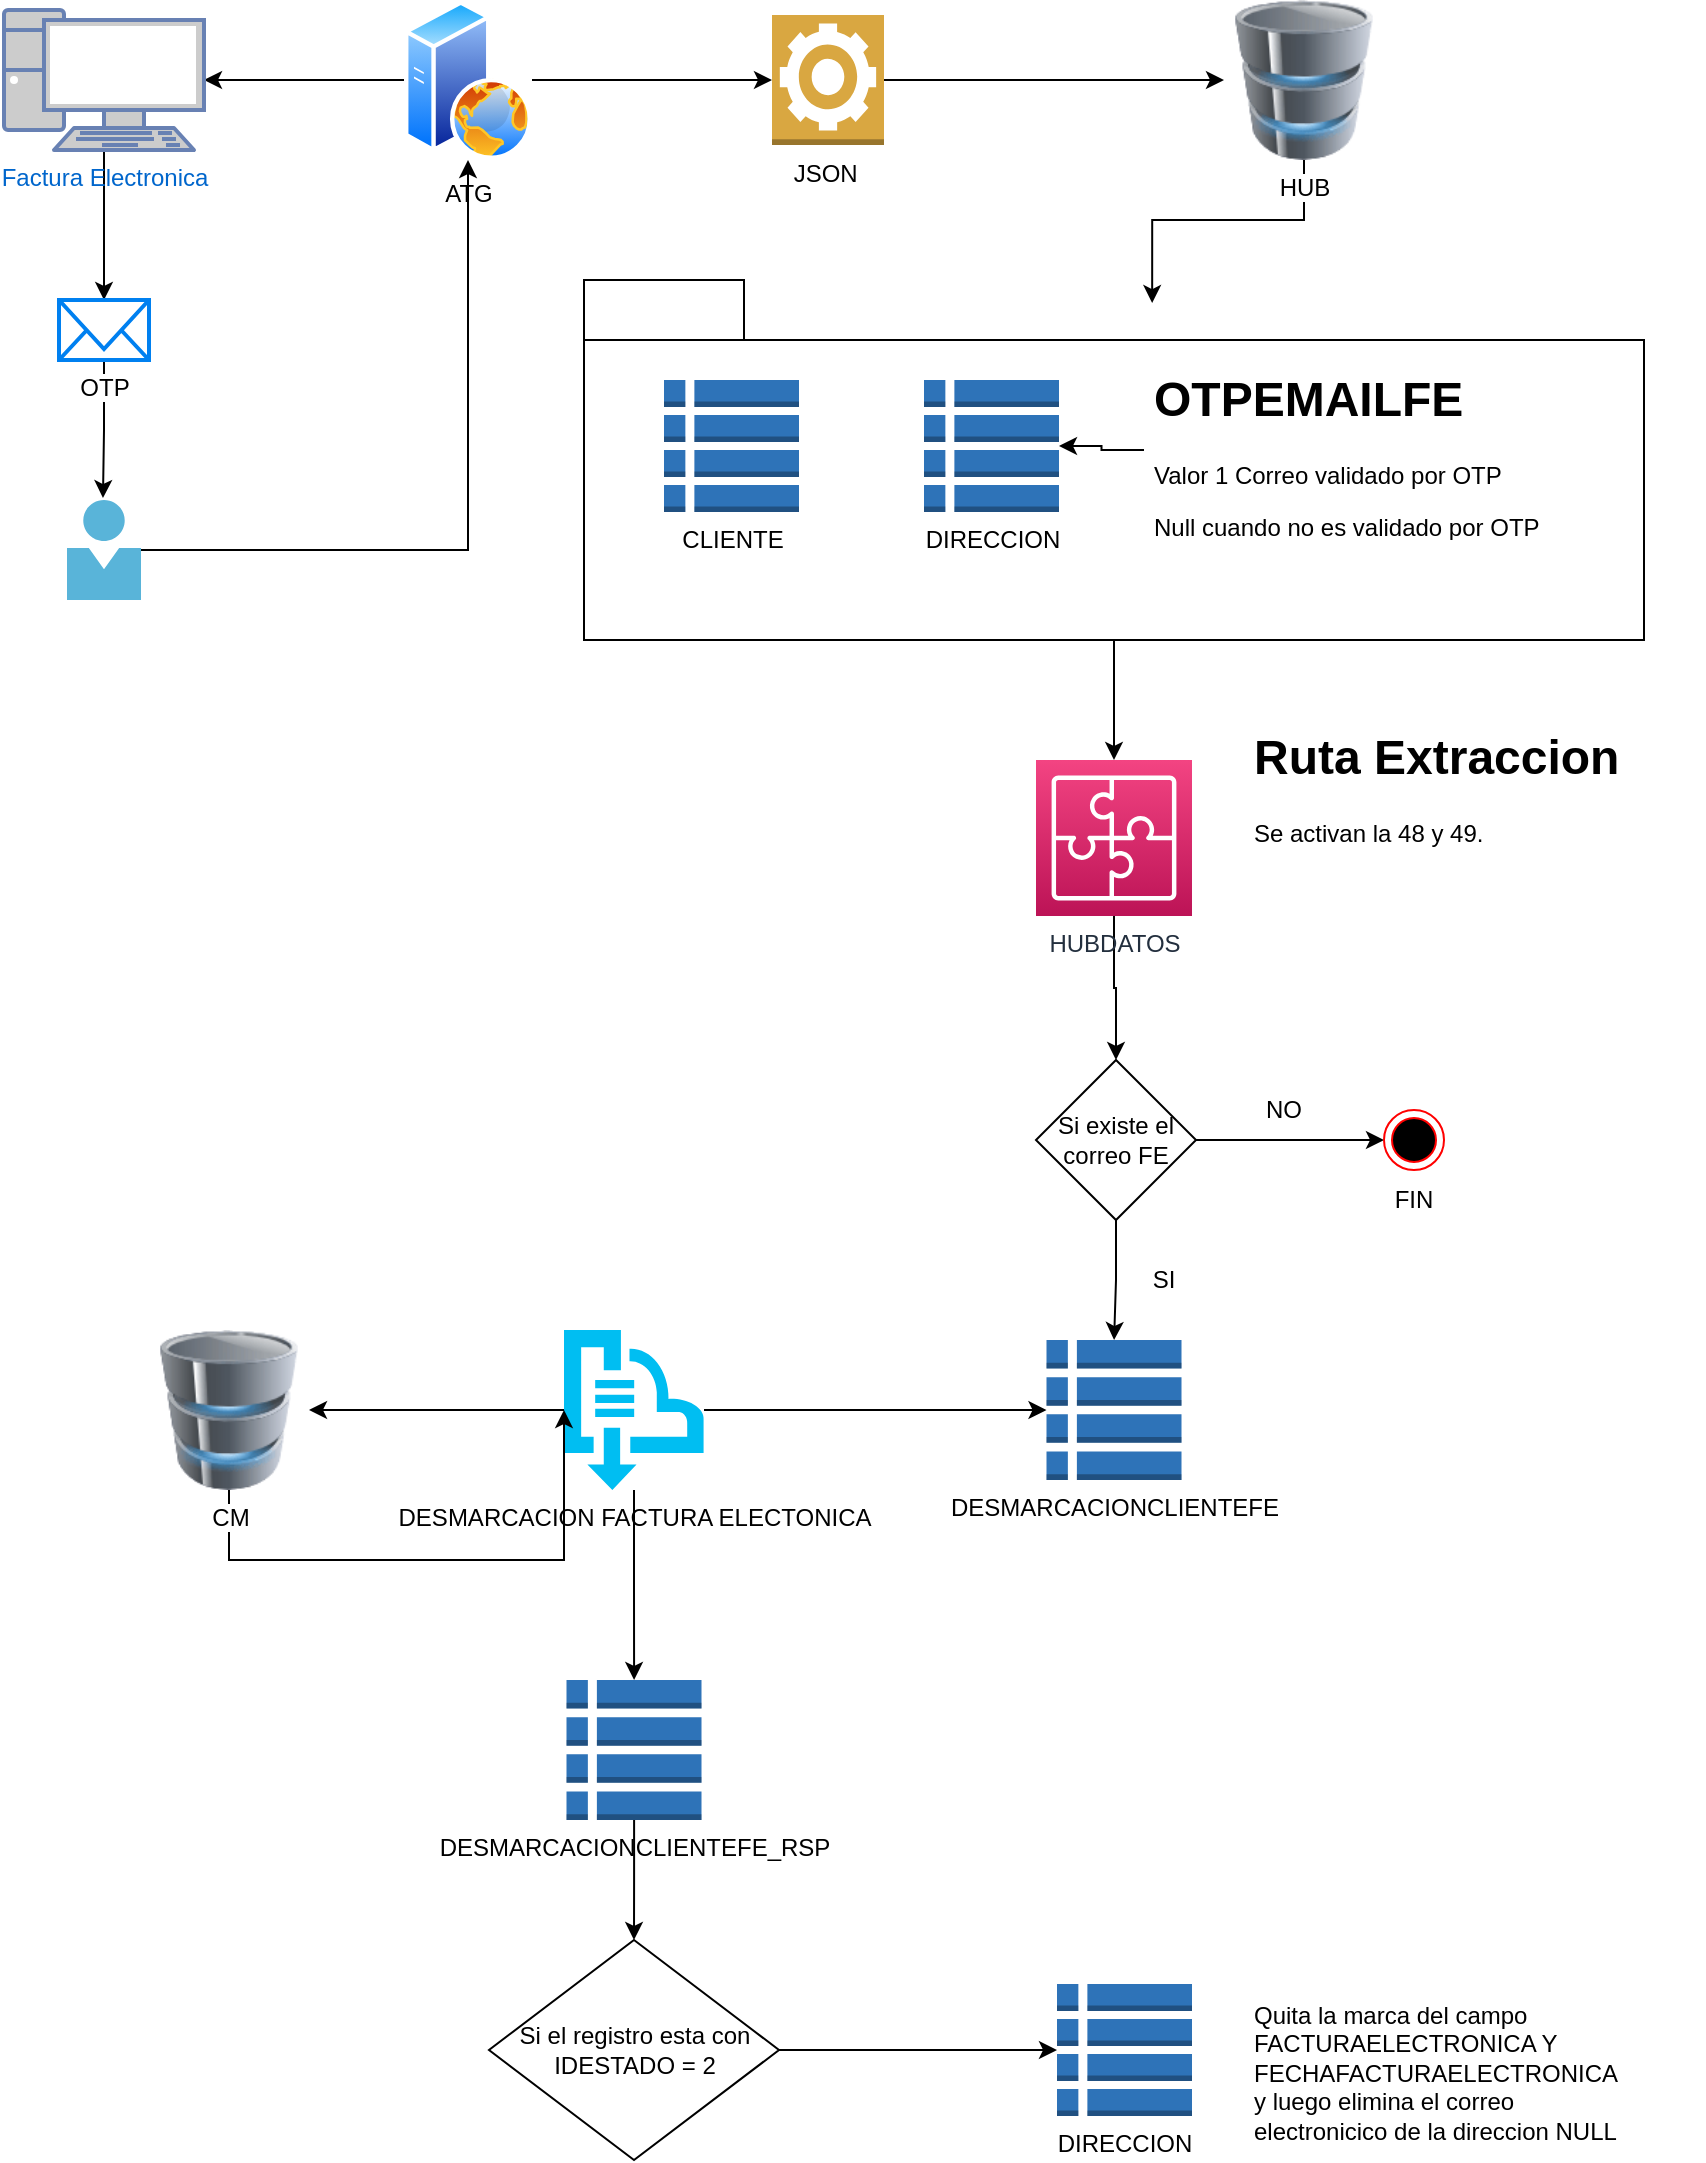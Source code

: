<mxfile version="14.8.2" type="github">
  <diagram id="J-QG8xG0Ma3vYG8HvlZx" name="Page-1">
    <mxGraphModel dx="1422" dy="762" grid="1" gridSize="10" guides="1" tooltips="1" connect="1" arrows="1" fold="1" page="1" pageScale="1" pageWidth="827" pageHeight="1169" math="0" shadow="0">
      <root>
        <mxCell id="0" />
        <mxCell id="1" parent="0" />
        <mxCell id="cg6qyNsfiilicNUIA_CG-3" value="" style="edgeStyle=orthogonalEdgeStyle;rounded=0;orthogonalLoop=1;jettySize=auto;html=1;" edge="1" parent="1" source="cg6qyNsfiilicNUIA_CG-1" target="cg6qyNsfiilicNUIA_CG-2">
          <mxGeometry relative="1" as="geometry" />
        </mxCell>
        <mxCell id="cg6qyNsfiilicNUIA_CG-10" style="edgeStyle=orthogonalEdgeStyle;rounded=0;orthogonalLoop=1;jettySize=auto;html=1;entryX=0;entryY=0.5;entryDx=0;entryDy=0;entryPerimeter=0;" edge="1" parent="1" source="cg6qyNsfiilicNUIA_CG-1" target="cg6qyNsfiilicNUIA_CG-9">
          <mxGeometry relative="1" as="geometry" />
        </mxCell>
        <mxCell id="cg6qyNsfiilicNUIA_CG-1" value="ATG" style="aspect=fixed;perimeter=ellipsePerimeter;html=1;align=center;shadow=0;dashed=0;spacingTop=3;image;image=img/lib/active_directory/web_server.svg;" vertex="1" parent="1">
          <mxGeometry x="230" y="30" width="64" height="80" as="geometry" />
        </mxCell>
        <mxCell id="cg6qyNsfiilicNUIA_CG-5" style="edgeStyle=orthogonalEdgeStyle;rounded=0;orthogonalLoop=1;jettySize=auto;html=1;" edge="1" parent="1" source="cg6qyNsfiilicNUIA_CG-2" target="cg6qyNsfiilicNUIA_CG-4">
          <mxGeometry relative="1" as="geometry" />
        </mxCell>
        <mxCell id="cg6qyNsfiilicNUIA_CG-2" value="Factura Electronica" style="fontColor=#0066CC;verticalAlign=top;verticalLabelPosition=bottom;labelPosition=center;align=center;html=1;outlineConnect=0;fillColor=#CCCCCC;strokeColor=#6881B3;gradientColor=none;gradientDirection=north;strokeWidth=2;shape=mxgraph.networks.pc;" vertex="1" parent="1">
          <mxGeometry x="30" y="35" width="100" height="70" as="geometry" />
        </mxCell>
        <mxCell id="cg6qyNsfiilicNUIA_CG-7" style="edgeStyle=orthogonalEdgeStyle;rounded=0;orthogonalLoop=1;jettySize=auto;html=1;entryX=0.486;entryY=-0.02;entryDx=0;entryDy=0;entryPerimeter=0;" edge="1" parent="1" source="cg6qyNsfiilicNUIA_CG-4" target="cg6qyNsfiilicNUIA_CG-6">
          <mxGeometry relative="1" as="geometry" />
        </mxCell>
        <mxCell id="cg6qyNsfiilicNUIA_CG-4" value="OTP" style="html=1;verticalLabelPosition=bottom;align=center;labelBackgroundColor=#ffffff;verticalAlign=top;strokeWidth=2;strokeColor=#0080F0;shadow=0;dashed=0;shape=mxgraph.ios7.icons.mail;" vertex="1" parent="1">
          <mxGeometry x="57.5" y="180" width="45" height="30" as="geometry" />
        </mxCell>
        <mxCell id="cg6qyNsfiilicNUIA_CG-8" style="edgeStyle=orthogonalEdgeStyle;rounded=0;orthogonalLoop=1;jettySize=auto;html=1;" edge="1" parent="1" source="cg6qyNsfiilicNUIA_CG-6" target="cg6qyNsfiilicNUIA_CG-1">
          <mxGeometry relative="1" as="geometry" />
        </mxCell>
        <mxCell id="cg6qyNsfiilicNUIA_CG-6" value="" style="aspect=fixed;html=1;points=[];align=center;image;fontSize=12;image=img/lib/mscae/Person.svg;" vertex="1" parent="1">
          <mxGeometry x="61.5" y="280" width="37" height="50" as="geometry" />
        </mxCell>
        <mxCell id="cg6qyNsfiilicNUIA_CG-12" style="edgeStyle=orthogonalEdgeStyle;rounded=0;orthogonalLoop=1;jettySize=auto;html=1;" edge="1" parent="1" source="cg6qyNsfiilicNUIA_CG-9" target="cg6qyNsfiilicNUIA_CG-11">
          <mxGeometry relative="1" as="geometry" />
        </mxCell>
        <mxCell id="cg6qyNsfiilicNUIA_CG-9" value="JSON&amp;nbsp;" style="outlineConnect=0;dashed=0;verticalLabelPosition=bottom;verticalAlign=top;align=center;html=1;shape=mxgraph.aws3.worker;fillColor=#D9A741;gradientColor=none;" vertex="1" parent="1">
          <mxGeometry x="414" y="37.5" width="56" height="65" as="geometry" />
        </mxCell>
        <mxCell id="cg6qyNsfiilicNUIA_CG-16" style="edgeStyle=orthogonalEdgeStyle;rounded=0;orthogonalLoop=1;jettySize=auto;html=1;entryX=0.536;entryY=0.064;entryDx=0;entryDy=0;entryPerimeter=0;" edge="1" parent="1" source="cg6qyNsfiilicNUIA_CG-11" target="cg6qyNsfiilicNUIA_CG-15">
          <mxGeometry relative="1" as="geometry" />
        </mxCell>
        <mxCell id="cg6qyNsfiilicNUIA_CG-11" value="HUB" style="image;html=1;image=img/lib/clip_art/computers/Database_128x128.png" vertex="1" parent="1">
          <mxGeometry x="640" y="30" width="80" height="80" as="geometry" />
        </mxCell>
        <mxCell id="cg6qyNsfiilicNUIA_CG-21" style="edgeStyle=orthogonalEdgeStyle;rounded=0;orthogonalLoop=1;jettySize=auto;html=1;" edge="1" parent="1" source="cg6qyNsfiilicNUIA_CG-15" target="cg6qyNsfiilicNUIA_CG-20">
          <mxGeometry relative="1" as="geometry" />
        </mxCell>
        <mxCell id="cg6qyNsfiilicNUIA_CG-15" value="" style="shape=folder;fontStyle=1;tabWidth=80;tabHeight=30;tabPosition=left;html=1;boundedLbl=1;" vertex="1" parent="1">
          <mxGeometry x="320" y="170" width="530" height="180" as="geometry" />
        </mxCell>
        <mxCell id="cg6qyNsfiilicNUIA_CG-13" value="CLIENTE" style="outlineConnect=0;dashed=0;verticalLabelPosition=bottom;verticalAlign=top;align=center;html=1;shape=mxgraph.aws3.table;fillColor=#2E73B8;gradientColor=none;" vertex="1" parent="1">
          <mxGeometry x="360" y="220" width="67.5" height="66" as="geometry" />
        </mxCell>
        <mxCell id="cg6qyNsfiilicNUIA_CG-17" value="DIRECCION" style="outlineConnect=0;dashed=0;verticalLabelPosition=bottom;verticalAlign=top;align=center;html=1;shape=mxgraph.aws3.table;fillColor=#2E73B8;gradientColor=none;" vertex="1" parent="1">
          <mxGeometry x="490" y="220" width="67.5" height="66" as="geometry" />
        </mxCell>
        <mxCell id="cg6qyNsfiilicNUIA_CG-19" value="" style="edgeStyle=orthogonalEdgeStyle;rounded=0;orthogonalLoop=1;jettySize=auto;html=1;" edge="1" parent="1" source="cg6qyNsfiilicNUIA_CG-18" target="cg6qyNsfiilicNUIA_CG-17">
          <mxGeometry relative="1" as="geometry" />
        </mxCell>
        <mxCell id="cg6qyNsfiilicNUIA_CG-18" value="&lt;h1&gt;OTPEMAILFE&lt;/h1&gt;&lt;p&gt;Valor 1 Correo validado por OTP&lt;/p&gt;&lt;p&gt;Null cuando no es validado por OTP&lt;/p&gt;" style="text;html=1;strokeColor=none;fillColor=none;spacing=5;spacingTop=-20;whiteSpace=wrap;overflow=hidden;rounded=0;" vertex="1" parent="1">
          <mxGeometry x="600" y="210" width="210" height="90" as="geometry" />
        </mxCell>
        <mxCell id="cg6qyNsfiilicNUIA_CG-27" style="edgeStyle=orthogonalEdgeStyle;rounded=0;orthogonalLoop=1;jettySize=auto;html=1;entryX=0.5;entryY=0;entryDx=0;entryDy=0;" edge="1" parent="1" source="cg6qyNsfiilicNUIA_CG-20" target="cg6qyNsfiilicNUIA_CG-23">
          <mxGeometry relative="1" as="geometry" />
        </mxCell>
        <mxCell id="cg6qyNsfiilicNUIA_CG-20" value="HUBDATOS" style="points=[[0,0,0],[0.25,0,0],[0.5,0,0],[0.75,0,0],[1,0,0],[0,1,0],[0.25,1,0],[0.5,1,0],[0.75,1,0],[1,1,0],[0,0.25,0],[0,0.5,0],[0,0.75,0],[1,0.25,0],[1,0.5,0],[1,0.75,0]];outlineConnect=0;fontColor=#232F3E;gradientColor=#F34482;gradientDirection=north;fillColor=#BC1356;strokeColor=#ffffff;dashed=0;verticalLabelPosition=bottom;verticalAlign=top;align=center;html=1;fontSize=12;fontStyle=0;aspect=fixed;shape=mxgraph.aws4.resourceIcon;resIcon=mxgraph.aws4.application_integration;" vertex="1" parent="1">
          <mxGeometry x="546" y="410" width="78" height="78" as="geometry" />
        </mxCell>
        <mxCell id="cg6qyNsfiilicNUIA_CG-22" value="&lt;h1&gt;Ruta Extraccion&lt;/h1&gt;&lt;p&gt;Se activan la 48 y 49.&lt;/p&gt;" style="text;html=1;strokeColor=none;fillColor=none;spacing=5;spacingTop=-20;whiteSpace=wrap;overflow=hidden;rounded=0;" vertex="1" parent="1">
          <mxGeometry x="650" y="389" width="230" height="91" as="geometry" />
        </mxCell>
        <mxCell id="cg6qyNsfiilicNUIA_CG-25" style="edgeStyle=orthogonalEdgeStyle;rounded=0;orthogonalLoop=1;jettySize=auto;html=1;" edge="1" parent="1" source="cg6qyNsfiilicNUIA_CG-23" target="cg6qyNsfiilicNUIA_CG-24">
          <mxGeometry relative="1" as="geometry" />
        </mxCell>
        <mxCell id="cg6qyNsfiilicNUIA_CG-43" style="edgeStyle=orthogonalEdgeStyle;rounded=0;orthogonalLoop=1;jettySize=auto;html=1;entryX=0;entryY=0.5;entryDx=0;entryDy=0;" edge="1" parent="1" source="cg6qyNsfiilicNUIA_CG-23" target="cg6qyNsfiilicNUIA_CG-42">
          <mxGeometry relative="1" as="geometry" />
        </mxCell>
        <mxCell id="cg6qyNsfiilicNUIA_CG-23" value="Si existe el correo FE" style="rhombus;whiteSpace=wrap;html=1;" vertex="1" parent="1">
          <mxGeometry x="546" y="560" width="80" height="80" as="geometry" />
        </mxCell>
        <mxCell id="cg6qyNsfiilicNUIA_CG-24" value="DESMARCACIONCLIENTEFE" style="outlineConnect=0;dashed=0;verticalLabelPosition=bottom;verticalAlign=top;align=center;html=1;shape=mxgraph.aws3.table;fillColor=#2E73B8;gradientColor=none;" vertex="1" parent="1">
          <mxGeometry x="551.25" y="700" width="67.5" height="70" as="geometry" />
        </mxCell>
        <mxCell id="cg6qyNsfiilicNUIA_CG-26" value="SI" style="text;html=1;strokeColor=none;fillColor=none;align=center;verticalAlign=middle;whiteSpace=wrap;rounded=0;" vertex="1" parent="1">
          <mxGeometry x="590" y="660" width="40" height="20" as="geometry" />
        </mxCell>
        <mxCell id="cg6qyNsfiilicNUIA_CG-29" style="edgeStyle=orthogonalEdgeStyle;rounded=0;orthogonalLoop=1;jettySize=auto;html=1;entryX=0;entryY=0.5;entryDx=0;entryDy=0;entryPerimeter=0;" edge="1" parent="1" source="cg6qyNsfiilicNUIA_CG-28" target="cg6qyNsfiilicNUIA_CG-24">
          <mxGeometry relative="1" as="geometry" />
        </mxCell>
        <mxCell id="cg6qyNsfiilicNUIA_CG-31" style="edgeStyle=orthogonalEdgeStyle;rounded=0;orthogonalLoop=1;jettySize=auto;html=1;" edge="1" parent="1" source="cg6qyNsfiilicNUIA_CG-28" target="cg6qyNsfiilicNUIA_CG-30">
          <mxGeometry relative="1" as="geometry" />
        </mxCell>
        <mxCell id="cg6qyNsfiilicNUIA_CG-34" style="edgeStyle=orthogonalEdgeStyle;rounded=0;orthogonalLoop=1;jettySize=auto;html=1;" edge="1" parent="1" source="cg6qyNsfiilicNUIA_CG-28" target="cg6qyNsfiilicNUIA_CG-32">
          <mxGeometry relative="1" as="geometry" />
        </mxCell>
        <mxCell id="cg6qyNsfiilicNUIA_CG-28" value="DESMARCACION FACTURA ELECTONICA" style="verticalLabelPosition=bottom;html=1;verticalAlign=top;align=center;strokeColor=none;fillColor=#00BEF2;shape=mxgraph.azure.service_bus;pointerEvents=1;" vertex="1" parent="1">
          <mxGeometry x="310" y="695" width="70" height="80" as="geometry" />
        </mxCell>
        <mxCell id="cg6qyNsfiilicNUIA_CG-33" style="edgeStyle=orthogonalEdgeStyle;rounded=0;orthogonalLoop=1;jettySize=auto;html=1;entryX=0;entryY=0.5;entryDx=0;entryDy=0;entryPerimeter=0;" edge="1" parent="1" source="cg6qyNsfiilicNUIA_CG-30" target="cg6qyNsfiilicNUIA_CG-28">
          <mxGeometry relative="1" as="geometry">
            <Array as="points">
              <mxPoint x="143" y="810" />
              <mxPoint x="310" y="810" />
            </Array>
          </mxGeometry>
        </mxCell>
        <mxCell id="cg6qyNsfiilicNUIA_CG-30" value="CM" style="image;html=1;image=img/lib/clip_art/computers/Database_128x128.png" vertex="1" parent="1">
          <mxGeometry x="102.5" y="695" width="80" height="80" as="geometry" />
        </mxCell>
        <mxCell id="cg6qyNsfiilicNUIA_CG-38" style="edgeStyle=orthogonalEdgeStyle;rounded=0;orthogonalLoop=1;jettySize=auto;html=1;entryX=0.5;entryY=0;entryDx=0;entryDy=0;" edge="1" parent="1" source="cg6qyNsfiilicNUIA_CG-32" target="cg6qyNsfiilicNUIA_CG-37">
          <mxGeometry relative="1" as="geometry" />
        </mxCell>
        <mxCell id="cg6qyNsfiilicNUIA_CG-32" value="DESMARCACIONCLIENTEFE_RSP" style="outlineConnect=0;dashed=0;verticalLabelPosition=bottom;verticalAlign=top;align=center;html=1;shape=mxgraph.aws3.table;fillColor=#2E73B8;gradientColor=none;" vertex="1" parent="1">
          <mxGeometry x="311.25" y="870" width="67.5" height="70" as="geometry" />
        </mxCell>
        <mxCell id="cg6qyNsfiilicNUIA_CG-40" style="edgeStyle=orthogonalEdgeStyle;rounded=0;orthogonalLoop=1;jettySize=auto;html=1;entryX=0;entryY=0.5;entryDx=0;entryDy=0;entryPerimeter=0;" edge="1" parent="1" source="cg6qyNsfiilicNUIA_CG-37" target="cg6qyNsfiilicNUIA_CG-39">
          <mxGeometry relative="1" as="geometry" />
        </mxCell>
        <mxCell id="cg6qyNsfiilicNUIA_CG-37" value="Si el registro esta con IDESTADO = 2" style="rhombus;whiteSpace=wrap;html=1;" vertex="1" parent="1">
          <mxGeometry x="272.5" y="1000" width="145" height="110" as="geometry" />
        </mxCell>
        <mxCell id="cg6qyNsfiilicNUIA_CG-39" value="DIRECCION" style="outlineConnect=0;dashed=0;verticalLabelPosition=bottom;verticalAlign=top;align=center;html=1;shape=mxgraph.aws3.table;fillColor=#2E73B8;gradientColor=none;" vertex="1" parent="1">
          <mxGeometry x="556.5" y="1022" width="67.5" height="66" as="geometry" />
        </mxCell>
        <mxCell id="cg6qyNsfiilicNUIA_CG-41" value="&lt;h1&gt;&lt;br&gt;&lt;/h1&gt;&lt;p&gt;Quita la marca del campo FACTURAELECTRONICA Y FECHAFACTURAELECTRONICA, y luego elimina el correo electronicico de la direccion NULL&lt;span&gt;.&lt;/span&gt;&lt;/p&gt;" style="text;html=1;strokeColor=none;fillColor=none;spacing=5;spacingTop=-20;whiteSpace=wrap;overflow=hidden;rounded=0;" vertex="1" parent="1">
          <mxGeometry x="650" y="980" width="190" height="120" as="geometry" />
        </mxCell>
        <mxCell id="cg6qyNsfiilicNUIA_CG-42" value="" style="ellipse;html=1;shape=endState;fillColor=#000000;strokeColor=#ff0000;" vertex="1" parent="1">
          <mxGeometry x="720" y="585" width="30" height="30" as="geometry" />
        </mxCell>
        <mxCell id="cg6qyNsfiilicNUIA_CG-44" value="NO" style="text;html=1;strokeColor=none;fillColor=none;align=center;verticalAlign=middle;whiteSpace=wrap;rounded=0;" vertex="1" parent="1">
          <mxGeometry x="650" y="575" width="40" height="20" as="geometry" />
        </mxCell>
        <mxCell id="cg6qyNsfiilicNUIA_CG-45" value="FIN" style="text;html=1;strokeColor=none;fillColor=none;align=center;verticalAlign=middle;whiteSpace=wrap;rounded=0;" vertex="1" parent="1">
          <mxGeometry x="715" y="620" width="40" height="20" as="geometry" />
        </mxCell>
      </root>
    </mxGraphModel>
  </diagram>
</mxfile>
